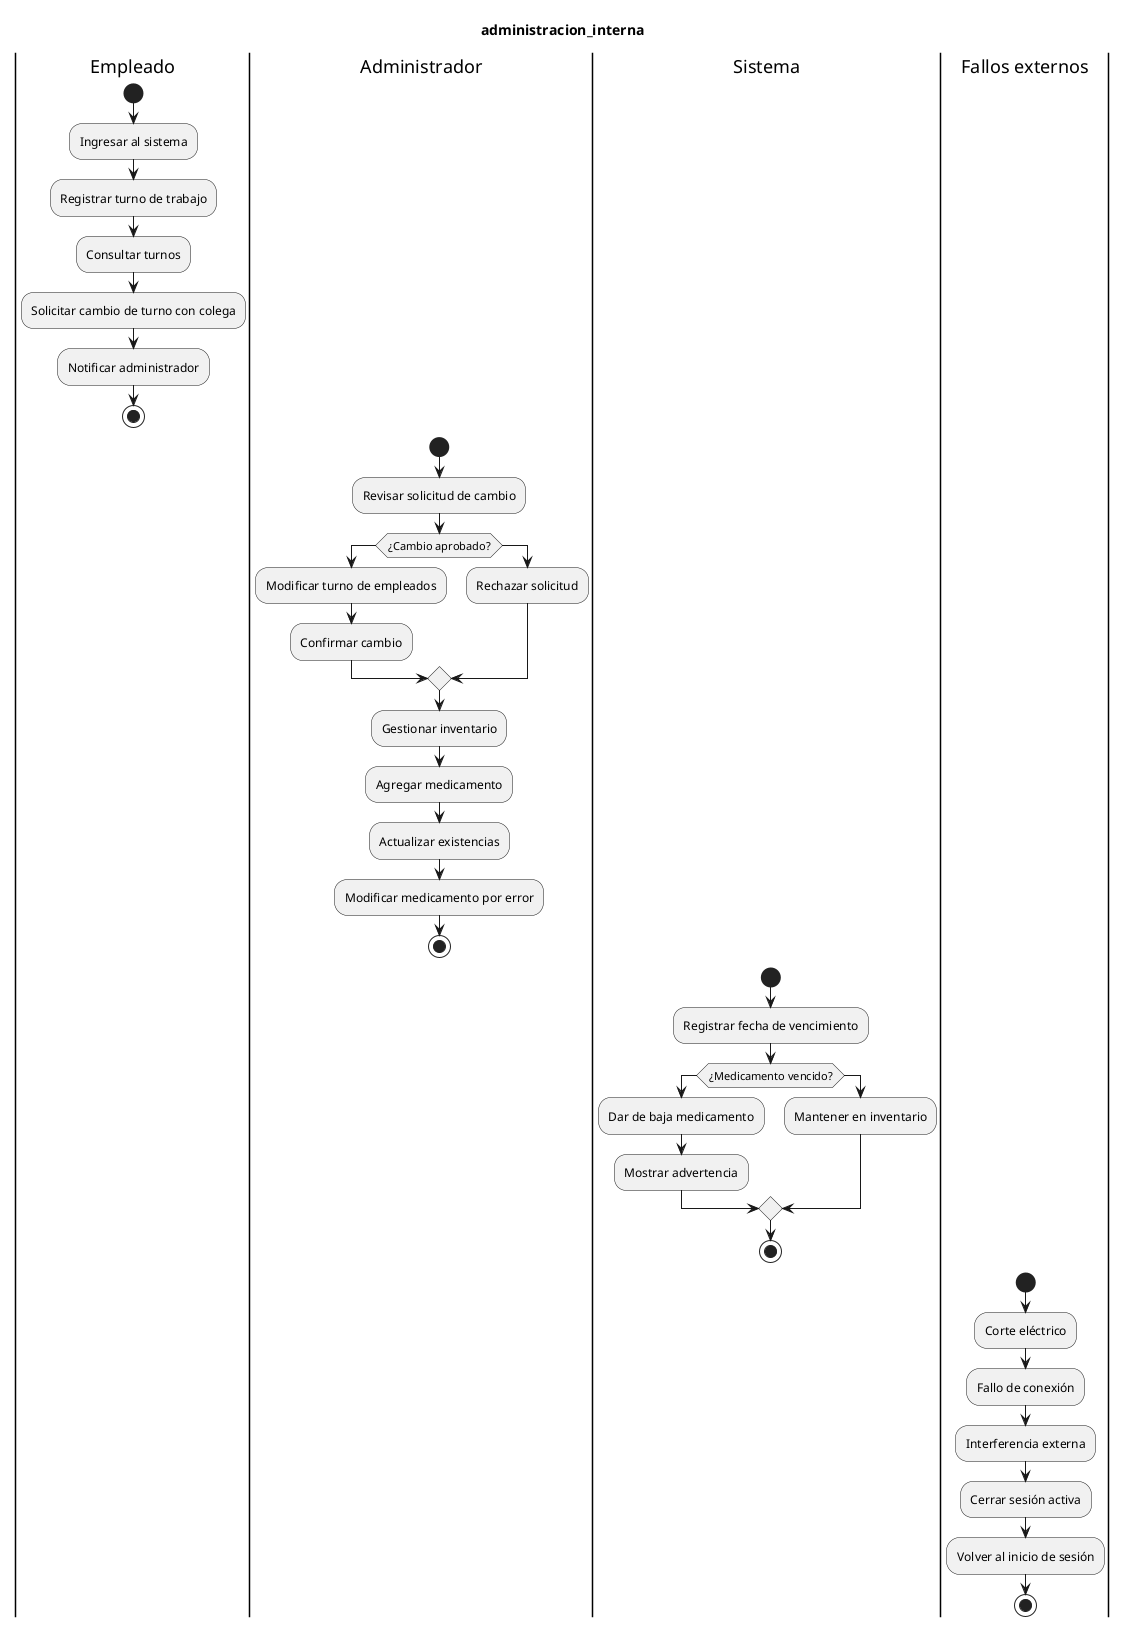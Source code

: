 @startuml administracion_interna

title administracion_interna

|Empleado|
start
:Ingresar al sistema;
:Registrar turno de trabajo;
:Consultar turnos;
:Solicitar cambio de turno con colega;
:Notificar administrador;
stop

|Administrador|
start
:Revisar solicitud de cambio;

if (¿Cambio aprobado?) then
  :Modificar turno de empleados;
  :Confirmar cambio;
else
  :Rechazar solicitud;
endif

:Gestionar inventario;
:Agregar medicamento;
:Actualizar existencias;
:Modificar medicamento por error;
stop

|Sistema|
start
:Registrar fecha de vencimiento;

if (¿Medicamento vencido?) then
  :Dar de baja medicamento;
  :Mostrar advertencia;
else
  :Mantener en inventario;
endif
stop

|Fallos externos|
start
:Corte eléctrico;
:Fallo de conexión;
:Interferencia externa;
:Cerrar sesión activa;
:Volver al inicio de sesión;
stop

@enduml
